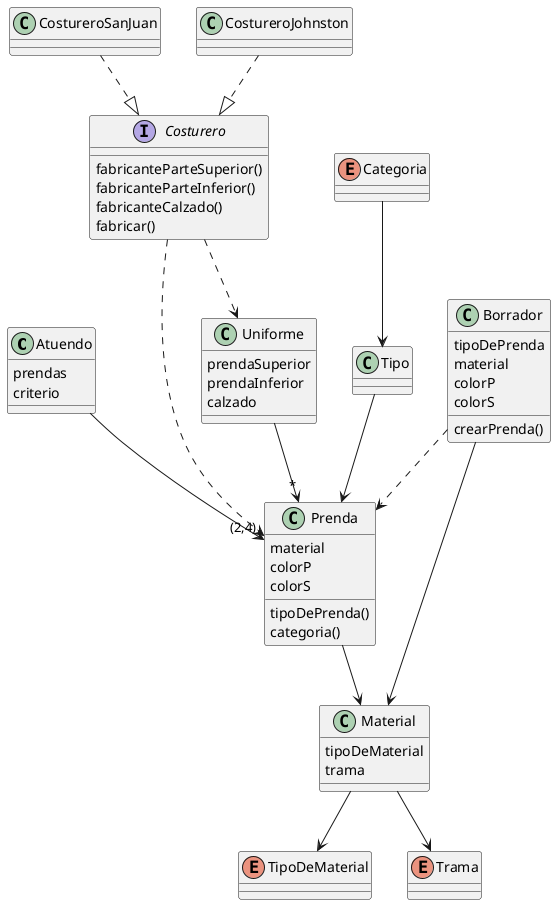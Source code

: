 @startuml
class Atuendo{
prendas
criterio
}

class Prenda{
material
colorP
colorS
tipoDePrenda()
categoria()
}

class Material{
tipoDeMaterial
trama
}

class Borrador{
tipoDePrenda
material
colorP
colorS
crearPrenda()
}

interface Costurero{
fabricanteParteSuperior()
fabricanteParteInferior()
fabricanteCalzado()
fabricar()
}

class CostureroSanJuan{}
class CostureroJohnston{}
class Uniforme{
prendaSuperior
prendaInferior
calzado
}

enum Categoria{
}

enum TipoDeMaterial{}
enum Trama{}

class Tipo{
}


Atuendo -->"(2,4)" Prenda 
Tipo --> Prenda
Categoria --> Tipo
Prenda --> Material
Material --> TipoDeMaterial
Material --> Trama
Borrador ..> Prenda
Borrador --> Material
Costurero ..> Uniforme 
CostureroSanJuan ..|> Costurero
CostureroJohnston..|> Costurero
Costurero ..> Prenda
Uniforme -->"*" Prenda
@enduml